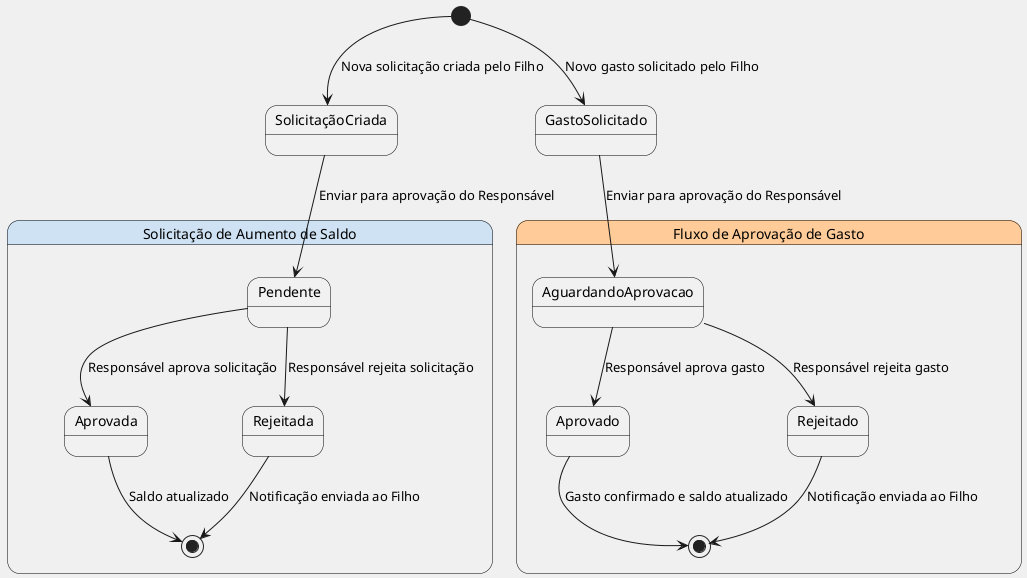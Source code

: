 @startuml
skinparam backgroundColor #f0f0f0
skinparam state {
  BackgroundColor<<Solicitacao>> #cfe2f3
  BackgroundColor<<Gasto>> #ffcc99
  FontColor black
  BorderColor black
}

[*] --> SolicitaçãoCriada : Nova solicitação criada pelo Filho

state "Solicitação de Aumento de Saldo" as Solicitacao <<Solicitacao>> {
  SolicitaçãoCriada --> Pendente : Enviar para aprovação do Responsável
  Pendente --> Aprovada : Responsável aprova solicitação
  Pendente --> Rejeitada : Responsável rejeita solicitação
  Aprovada --> [*] : Saldo atualizado
  Rejeitada --> [*] : Notificação enviada ao Filho
}

[*] --> GastoSolicitado : Novo gasto solicitado pelo Filho

state "Fluxo de Aprovação de Gasto" as Gasto <<Gasto>> {
  GastoSolicitado --> AguardandoAprovacao : Enviar para aprovação do Responsável
  AguardandoAprovacao --> Aprovado : Responsável aprova gasto
  AguardandoAprovacao --> Rejeitado : Responsável rejeita gasto
  Aprovado --> [*] : Gasto confirmado e saldo atualizado
  Rejeitado --> [*] : Notificação enviada ao Filho
}

@enduml
